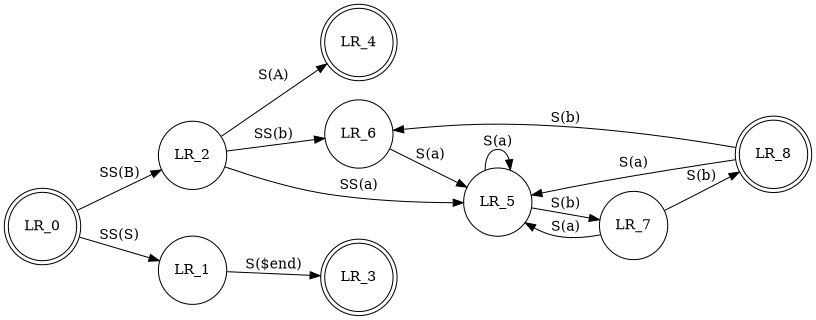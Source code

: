 @startuml
digraph finite_state_machine {
    rankdir=LR;
    size="8.5"
    node [shape = doublecircle]; LR_0 LR_3 LR_4 LR_8;
    node [shape = circle];
    LR_0 -> LR_2 [ label = "SS(B)" ];
    LR_0 -> LR_1 [ label = "SS(S)" ];
    LR_1 -> LR_3 [ label = "S($end)" ];
    LR_2 -> LR_6 [ label = "SS(b)" ];
    LR_2 -> LR_5 [ label = "SS(a)" ];
    LR_2 -> LR_4 [ label = "S(A)" ];
    LR_5 -> LR_7 [ label = "S(b)" ];
    LR_5 -> LR_5 [ label = "S(a)" ];
    LR_6 -> LR_5 [ label = "S(a)" ];
    LR_7 -> LR_8 [ label = "S(b)" ];
    LR_7 -> LR_5 [ label = "S(a)" ];
    LR_8 -> LR_6 [ label = "S(b)" ];
    LR_8 -> LR_5 [ label = "S(a)" ];
}
@enduml
